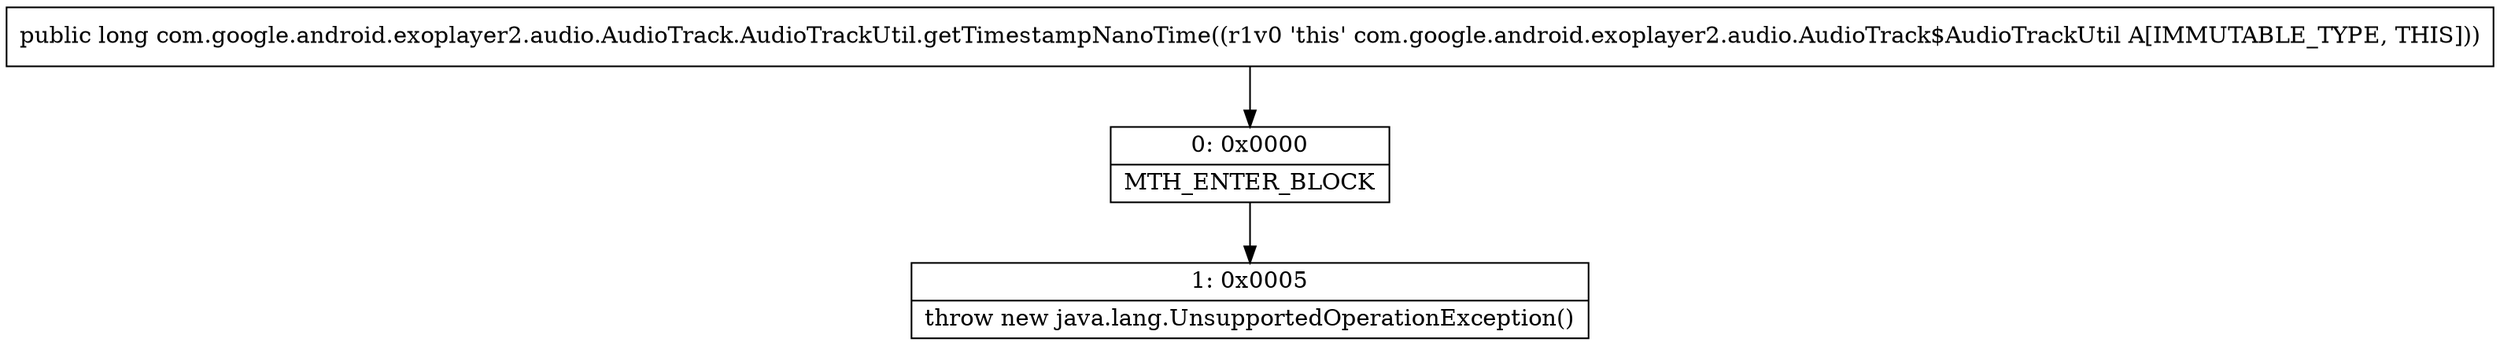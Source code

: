 digraph "CFG forcom.google.android.exoplayer2.audio.AudioTrack.AudioTrackUtil.getTimestampNanoTime()J" {
Node_0 [shape=record,label="{0\:\ 0x0000|MTH_ENTER_BLOCK\l}"];
Node_1 [shape=record,label="{1\:\ 0x0005|throw new java.lang.UnsupportedOperationException()\l}"];
MethodNode[shape=record,label="{public long com.google.android.exoplayer2.audio.AudioTrack.AudioTrackUtil.getTimestampNanoTime((r1v0 'this' com.google.android.exoplayer2.audio.AudioTrack$AudioTrackUtil A[IMMUTABLE_TYPE, THIS])) }"];
MethodNode -> Node_0;
Node_0 -> Node_1;
}

